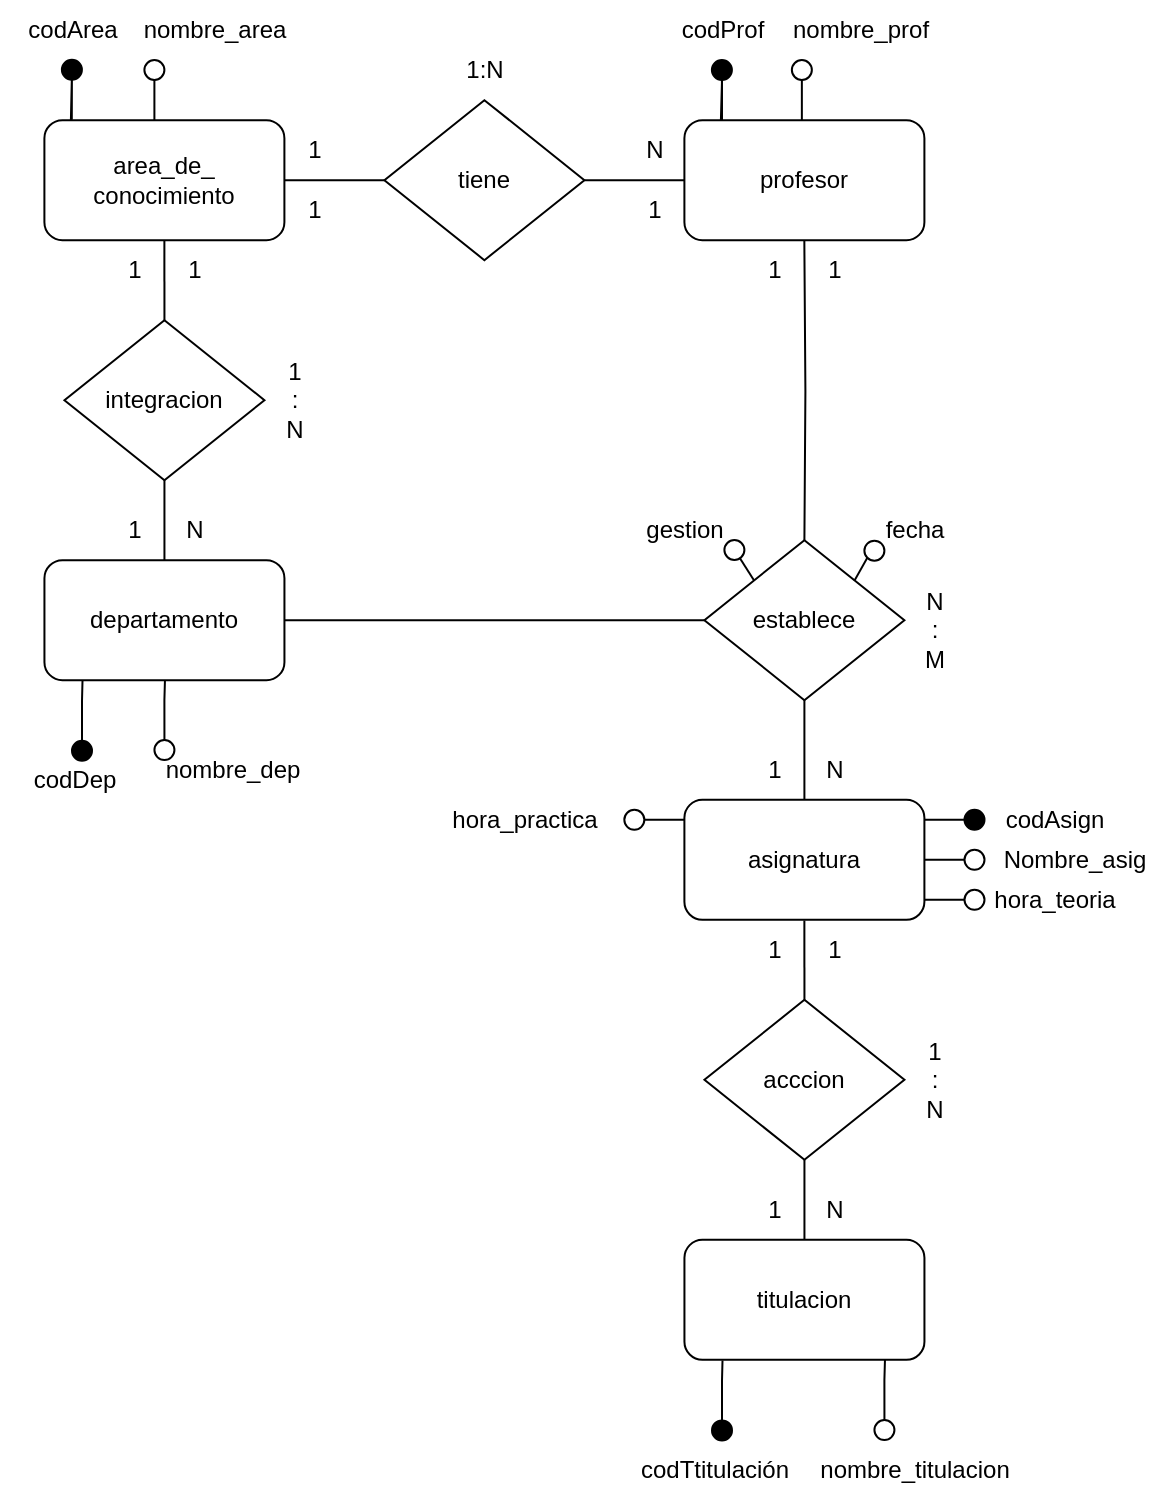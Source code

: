 <mxfile version="21.8.2" type="github">
  <diagram name="Página-1" id="WqBiyqkYGyX9POnRl44Q">
    <mxGraphModel dx="915" dy="580" grid="1" gridSize="10" guides="1" tooltips="1" connect="1" arrows="1" fold="1" page="1" pageScale="1" pageWidth="827" pageHeight="1169" math="0" shadow="0">
      <root>
        <mxCell id="0" />
        <mxCell id="1" parent="0" />
        <mxCell id="iY5ya9O0bGAfjeoqi_-0-1" value="tiene" style="rhombus;whiteSpace=wrap;html=1;" vertex="1" parent="1">
          <mxGeometry x="357.2" y="132.08" width="100" height="80" as="geometry" />
        </mxCell>
        <mxCell id="iY5ya9O0bGAfjeoqi_-0-2" style="edgeStyle=none;rounded=0;orthogonalLoop=1;jettySize=auto;html=1;exitX=1;exitY=0.5;exitDx=0;exitDy=0;entryX=0;entryY=0.5;entryDx=0;entryDy=0;endArrow=none;endFill=0;" edge="1" parent="1" source="iY5ya9O0bGAfjeoqi_-0-3" target="iY5ya9O0bGAfjeoqi_-0-1">
          <mxGeometry relative="1" as="geometry" />
        </mxCell>
        <mxCell id="iY5ya9O0bGAfjeoqi_-0-3" value="area_de_ conocimiento" style="rounded=1;whiteSpace=wrap;html=1;" vertex="1" parent="1">
          <mxGeometry x="187.2" y="142.08" width="120" height="60" as="geometry" />
        </mxCell>
        <mxCell id="iY5ya9O0bGAfjeoqi_-0-4" style="edgeStyle=none;rounded=0;orthogonalLoop=1;jettySize=auto;html=1;exitX=0;exitY=0.5;exitDx=0;exitDy=0;entryX=1;entryY=0.5;entryDx=0;entryDy=0;endArrow=none;endFill=0;" edge="1" parent="1" source="iY5ya9O0bGAfjeoqi_-0-5" target="iY5ya9O0bGAfjeoqi_-0-1">
          <mxGeometry relative="1" as="geometry" />
        </mxCell>
        <mxCell id="iY5ya9O0bGAfjeoqi_-0-5" value="profesor" style="rounded=1;whiteSpace=wrap;html=1;" vertex="1" parent="1">
          <mxGeometry x="507.2" y="142.08" width="120" height="60" as="geometry" />
        </mxCell>
        <mxCell id="iY5ya9O0bGAfjeoqi_-0-6" value="1:N" style="text;html=1;align=center;verticalAlign=middle;resizable=0;points=[];autosize=1;strokeColor=none;fillColor=none;" vertex="1" parent="1">
          <mxGeometry x="387.2" y="102.08" width="40" height="30" as="geometry" />
        </mxCell>
        <mxCell id="iY5ya9O0bGAfjeoqi_-0-7" value="1" style="text;html=1;align=center;verticalAlign=middle;resizable=0;points=[];autosize=1;strokeColor=none;fillColor=none;" vertex="1" parent="1">
          <mxGeometry x="307.2" y="142.08" width="30" height="30" as="geometry" />
        </mxCell>
        <mxCell id="iY5ya9O0bGAfjeoqi_-0-8" value="1" style="text;html=1;align=center;verticalAlign=middle;resizable=0;points=[];autosize=1;strokeColor=none;fillColor=none;" vertex="1" parent="1">
          <mxGeometry x="307.2" y="172.08" width="30" height="30" as="geometry" />
        </mxCell>
        <mxCell id="iY5ya9O0bGAfjeoqi_-0-9" value="N" style="text;html=1;align=center;verticalAlign=middle;resizable=0;points=[];autosize=1;strokeColor=none;fillColor=none;" vertex="1" parent="1">
          <mxGeometry x="477.2" y="142.08" width="30" height="30" as="geometry" />
        </mxCell>
        <mxCell id="iY5ya9O0bGAfjeoqi_-0-10" value="1" style="text;html=1;align=center;verticalAlign=middle;resizable=0;points=[];autosize=1;strokeColor=none;fillColor=none;" vertex="1" parent="1">
          <mxGeometry x="477.2" y="172.08" width="30" height="30" as="geometry" />
        </mxCell>
        <mxCell id="iY5ya9O0bGAfjeoqi_-0-11" style="edgeStyle=orthogonalEdgeStyle;rounded=0;orthogonalLoop=1;jettySize=auto;html=1;entryX=0.1;entryY=-0.032;entryDx=0;entryDy=0;entryPerimeter=0;endArrow=none;endFill=0;" edge="1" parent="1" source="iY5ya9O0bGAfjeoqi_-0-12">
          <mxGeometry relative="1" as="geometry">
            <mxPoint x="200.45" y="142" as="targetPoint" />
          </mxGeometry>
        </mxCell>
        <mxCell id="iY5ya9O0bGAfjeoqi_-0-12" value="" style="ellipse;whiteSpace=wrap;html=1;aspect=fixed;fillColor=#000;" vertex="1" parent="1">
          <mxGeometry x="195.95" y="111.92" width="10" height="10" as="geometry" />
        </mxCell>
        <mxCell id="iY5ya9O0bGAfjeoqi_-0-13" value="codArea" style="text;html=1;align=center;verticalAlign=middle;resizable=0;points=[];autosize=1;strokeColor=none;fillColor=none;" vertex="1" parent="1">
          <mxGeometry x="165.95" y="82.08" width="70" height="30" as="geometry" />
        </mxCell>
        <mxCell id="iY5ya9O0bGAfjeoqi_-0-14" style="edgeStyle=orthogonalEdgeStyle;rounded=0;orthogonalLoop=1;jettySize=auto;html=1;exitX=0.5;exitY=1;exitDx=0;exitDy=0;entryX=0.5;entryY=0;entryDx=0;entryDy=0;endArrow=none;endFill=0;" edge="1" parent="1" source="iY5ya9O0bGAfjeoqi_-0-15">
          <mxGeometry relative="1" as="geometry">
            <mxPoint x="242.2" y="142" as="targetPoint" />
          </mxGeometry>
        </mxCell>
        <mxCell id="iY5ya9O0bGAfjeoqi_-0-15" value="" style="ellipse;whiteSpace=wrap;html=1;aspect=fixed;" vertex="1" parent="1">
          <mxGeometry x="237.2" y="112" width="10" height="10" as="geometry" />
        </mxCell>
        <mxCell id="iY5ya9O0bGAfjeoqi_-0-16" value="nombre_area" style="text;html=1;align=center;verticalAlign=middle;resizable=0;points=[];autosize=1;strokeColor=none;fillColor=none;" vertex="1" parent="1">
          <mxGeometry x="227.22" y="82.08" width="90" height="30" as="geometry" />
        </mxCell>
        <mxCell id="iY5ya9O0bGAfjeoqi_-0-20" style="edgeStyle=orthogonalEdgeStyle;rounded=0;orthogonalLoop=1;jettySize=auto;html=1;entryX=0.1;entryY=-0.032;entryDx=0;entryDy=0;entryPerimeter=0;endArrow=none;endFill=0;" edge="1" parent="1" source="iY5ya9O0bGAfjeoqi_-0-21">
          <mxGeometry relative="1" as="geometry">
            <mxPoint x="525.45" y="142.08" as="targetPoint" />
          </mxGeometry>
        </mxCell>
        <mxCell id="iY5ya9O0bGAfjeoqi_-0-21" value="" style="ellipse;whiteSpace=wrap;html=1;aspect=fixed;fillColor=#000;" vertex="1" parent="1">
          <mxGeometry x="520.95" y="112" width="10" height="10" as="geometry" />
        </mxCell>
        <mxCell id="iY5ya9O0bGAfjeoqi_-0-22" value="codProf" style="text;html=1;align=center;verticalAlign=middle;resizable=0;points=[];autosize=1;strokeColor=none;fillColor=none;" vertex="1" parent="1">
          <mxGeometry x="495.95" y="82.08" width="60" height="30" as="geometry" />
        </mxCell>
        <mxCell id="iY5ya9O0bGAfjeoqi_-0-47" style="edgeStyle=orthogonalEdgeStyle;rounded=0;orthogonalLoop=1;jettySize=auto;html=1;entryX=0.5;entryY=0;entryDx=0;entryDy=0;endArrow=none;endFill=0;" edge="1" parent="1" source="iY5ya9O0bGAfjeoqi_-0-48" target="iY5ya9O0bGAfjeoqi_-0-50">
          <mxGeometry relative="1" as="geometry" />
        </mxCell>
        <mxCell id="iY5ya9O0bGAfjeoqi_-0-48" value="integracion" style="rhombus;whiteSpace=wrap;html=1;" vertex="1" parent="1">
          <mxGeometry x="197.22" y="242.08" width="100" height="80" as="geometry" />
        </mxCell>
        <mxCell id="iY5ya9O0bGAfjeoqi_-0-49" style="edgeStyle=orthogonalEdgeStyle;rounded=0;orthogonalLoop=1;jettySize=auto;html=1;entryX=0.5;entryY=0;entryDx=0;entryDy=0;endArrow=none;endFill=0;" edge="1" parent="1" target="iY5ya9O0bGAfjeoqi_-0-48">
          <mxGeometry relative="1" as="geometry">
            <mxPoint x="247.19" y="202.4" as="sourcePoint" />
          </mxGeometry>
        </mxCell>
        <mxCell id="iY5ya9O0bGAfjeoqi_-0-175" style="edgeStyle=orthogonalEdgeStyle;rounded=0;orthogonalLoop=1;jettySize=auto;html=1;entryX=0;entryY=0.5;entryDx=0;entryDy=0;endArrow=none;endFill=0;" edge="1" parent="1" source="iY5ya9O0bGAfjeoqi_-0-50" target="iY5ya9O0bGAfjeoqi_-0-84">
          <mxGeometry relative="1" as="geometry" />
        </mxCell>
        <mxCell id="iY5ya9O0bGAfjeoqi_-0-50" value="departamento" style="rounded=1;whiteSpace=wrap;html=1;" vertex="1" parent="1">
          <mxGeometry x="187.22" y="362.08" width="120" height="60" as="geometry" />
        </mxCell>
        <mxCell id="iY5ya9O0bGAfjeoqi_-0-51" value="&lt;div&gt;1&lt;/div&gt;&lt;div&gt;:&lt;/div&gt;&lt;div&gt;N&lt;/div&gt;" style="text;html=1;align=center;verticalAlign=middle;resizable=0;points=[];autosize=1;strokeColor=none;fillColor=none;" vertex="1" parent="1">
          <mxGeometry x="297.22" y="252.08" width="30" height="60" as="geometry" />
        </mxCell>
        <mxCell id="iY5ya9O0bGAfjeoqi_-0-52" value="1" style="text;html=1;align=center;verticalAlign=middle;resizable=0;points=[];autosize=1;strokeColor=none;fillColor=none;" vertex="1" parent="1">
          <mxGeometry x="247.22" y="202.08" width="30" height="30" as="geometry" />
        </mxCell>
        <mxCell id="iY5ya9O0bGAfjeoqi_-0-53" value="1" style="text;html=1;align=center;verticalAlign=middle;resizable=0;points=[];autosize=1;strokeColor=none;fillColor=none;" vertex="1" parent="1">
          <mxGeometry x="217.22" y="202.08" width="30" height="30" as="geometry" />
        </mxCell>
        <mxCell id="iY5ya9O0bGAfjeoqi_-0-54" value="N" style="text;html=1;align=center;verticalAlign=middle;resizable=0;points=[];autosize=1;strokeColor=none;fillColor=none;" vertex="1" parent="1">
          <mxGeometry x="247.22" y="332.08" width="30" height="30" as="geometry" />
        </mxCell>
        <mxCell id="iY5ya9O0bGAfjeoqi_-0-55" value="1" style="text;html=1;align=center;verticalAlign=middle;resizable=0;points=[];autosize=1;strokeColor=none;fillColor=none;" vertex="1" parent="1">
          <mxGeometry x="217.22" y="332.08" width="30" height="30" as="geometry" />
        </mxCell>
        <mxCell id="iY5ya9O0bGAfjeoqi_-0-74" style="edgeStyle=orthogonalEdgeStyle;rounded=0;orthogonalLoop=1;jettySize=auto;html=1;entryX=0.083;entryY=1;entryDx=0;entryDy=0;entryPerimeter=0;endArrow=none;endFill=0;" edge="1" parent="1" source="iY5ya9O0bGAfjeoqi_-0-75">
          <mxGeometry relative="1" as="geometry">
            <mxPoint x="206.25" y="422.36" as="targetPoint" />
          </mxGeometry>
        </mxCell>
        <mxCell id="iY5ya9O0bGAfjeoqi_-0-75" value="" style="ellipse;whiteSpace=wrap;html=1;aspect=fixed;fillColor=#000;" vertex="1" parent="1">
          <mxGeometry x="201.0" y="452.36" width="10" height="10" as="geometry" />
        </mxCell>
        <mxCell id="iY5ya9O0bGAfjeoqi_-0-76" value="codDep" style="text;html=1;align=center;verticalAlign=middle;resizable=0;points=[];autosize=1;strokeColor=none;fillColor=none;" vertex="1" parent="1">
          <mxGeometry x="172.22" y="456.92" width="60" height="30" as="geometry" />
        </mxCell>
        <mxCell id="iY5ya9O0bGAfjeoqi_-0-80" style="edgeStyle=orthogonalEdgeStyle;rounded=0;orthogonalLoop=1;jettySize=auto;html=1;entryX=0.5;entryY=1;entryDx=0;entryDy=0;endArrow=none;endFill=0;" edge="1" parent="1" source="iY5ya9O0bGAfjeoqi_-0-81">
          <mxGeometry relative="1" as="geometry">
            <mxPoint x="247.48" y="421.96" as="targetPoint" />
          </mxGeometry>
        </mxCell>
        <mxCell id="iY5ya9O0bGAfjeoqi_-0-81" value="" style="ellipse;whiteSpace=wrap;html=1;aspect=fixed;" vertex="1" parent="1">
          <mxGeometry x="242.22" y="452.04" width="10" height="10" as="geometry" />
        </mxCell>
        <mxCell id="iY5ya9O0bGAfjeoqi_-0-82" value="nombre_dep" style="text;html=1;align=center;verticalAlign=middle;resizable=0;points=[];autosize=1;strokeColor=none;fillColor=none;" vertex="1" parent="1">
          <mxGeometry x="235.95" y="452.36" width="90" height="30" as="geometry" />
        </mxCell>
        <mxCell id="iY5ya9O0bGAfjeoqi_-0-83" style="edgeStyle=orthogonalEdgeStyle;rounded=0;orthogonalLoop=1;jettySize=auto;html=1;entryX=0.5;entryY=0;entryDx=0;entryDy=0;endArrow=none;endFill=0;" edge="1" source="iY5ya9O0bGAfjeoqi_-0-84" parent="1" target="iY5ya9O0bGAfjeoqi_-0-139">
          <mxGeometry relative="1" as="geometry">
            <mxPoint x="566.98" y="476.84" as="targetPoint" />
          </mxGeometry>
        </mxCell>
        <mxCell id="iY5ya9O0bGAfjeoqi_-0-84" value="establece" style="rhombus;whiteSpace=wrap;html=1;" vertex="1" parent="1">
          <mxGeometry x="517.2" y="352.08" width="100" height="80" as="geometry" />
        </mxCell>
        <mxCell id="iY5ya9O0bGAfjeoqi_-0-85" style="edgeStyle=orthogonalEdgeStyle;rounded=0;orthogonalLoop=1;jettySize=auto;html=1;entryX=0.5;entryY=0;entryDx=0;entryDy=0;endArrow=none;endFill=0;" edge="1" target="iY5ya9O0bGAfjeoqi_-0-84" parent="1">
          <mxGeometry relative="1" as="geometry">
            <mxPoint x="567.17" y="202.4" as="sourcePoint" />
          </mxGeometry>
        </mxCell>
        <mxCell id="iY5ya9O0bGAfjeoqi_-0-86" value="&lt;div&gt;N&lt;br&gt;&lt;/div&gt;&lt;div&gt;:&lt;/div&gt;&lt;div&gt;M&lt;br&gt;&lt;/div&gt;" style="text;html=1;align=center;verticalAlign=middle;resizable=0;points=[];autosize=1;strokeColor=none;fillColor=none;" vertex="1" parent="1">
          <mxGeometry x="617.2" y="366.92" width="30" height="60" as="geometry" />
        </mxCell>
        <mxCell id="iY5ya9O0bGAfjeoqi_-0-87" value="1" style="text;html=1;align=center;verticalAlign=middle;resizable=0;points=[];autosize=1;strokeColor=none;fillColor=none;" vertex="1" parent="1">
          <mxGeometry x="567.2" y="202.08" width="30" height="30" as="geometry" />
        </mxCell>
        <mxCell id="iY5ya9O0bGAfjeoqi_-0-88" value="1" style="text;html=1;align=center;verticalAlign=middle;resizable=0;points=[];autosize=1;strokeColor=none;fillColor=none;" vertex="1" parent="1">
          <mxGeometry x="537.2" y="202.08" width="30" height="30" as="geometry" />
        </mxCell>
        <mxCell id="iY5ya9O0bGAfjeoqi_-0-89" value="N" style="text;html=1;align=center;verticalAlign=middle;resizable=0;points=[];autosize=1;strokeColor=none;fillColor=none;" vertex="1" parent="1">
          <mxGeometry x="567.2" y="451.92" width="30" height="30" as="geometry" />
        </mxCell>
        <mxCell id="iY5ya9O0bGAfjeoqi_-0-90" value="1" style="text;html=1;align=center;verticalAlign=middle;resizable=0;points=[];autosize=1;strokeColor=none;fillColor=none;rotation=0;" vertex="1" parent="1">
          <mxGeometry x="537.22" y="452.36" width="30" height="30" as="geometry" />
        </mxCell>
        <mxCell id="iY5ya9O0bGAfjeoqi_-0-139" value="asignatura" style="rounded=1;whiteSpace=wrap;html=1;" vertex="1" parent="1">
          <mxGeometry x="507.2" y="481.92" width="120" height="60" as="geometry" />
        </mxCell>
        <mxCell id="iY5ya9O0bGAfjeoqi_-0-142" value="" style="ellipse;whiteSpace=wrap;html=1;aspect=fixed;" vertex="1" parent="1">
          <mxGeometry x="477.17" y="486.92" width="10" height="10" as="geometry" />
        </mxCell>
        <mxCell id="iY5ya9O0bGAfjeoqi_-0-149" style="edgeStyle=orthogonalEdgeStyle;rounded=0;orthogonalLoop=1;jettySize=auto;html=1;exitX=0;exitY=0.5;exitDx=0;exitDy=0;entryX=1;entryY=0.085;entryDx=0;entryDy=0;entryPerimeter=0;endArrow=none;endFill=0;" edge="1" parent="1">
          <mxGeometry relative="1" as="geometry">
            <mxPoint x="507.17" y="491.92" as="sourcePoint" />
            <mxPoint x="487.17" y="491.92" as="targetPoint" />
          </mxGeometry>
        </mxCell>
        <mxCell id="iY5ya9O0bGAfjeoqi_-0-150" style="edgeStyle=orthogonalEdgeStyle;rounded=0;orthogonalLoop=1;jettySize=auto;html=1;entryX=0.5;entryY=0;entryDx=0;entryDy=0;endArrow=none;endFill=0;" edge="1" source="iY5ya9O0bGAfjeoqi_-0-151" target="iY5ya9O0bGAfjeoqi_-0-153" parent="1">
          <mxGeometry relative="1" as="geometry" />
        </mxCell>
        <mxCell id="iY5ya9O0bGAfjeoqi_-0-151" value="acccion" style="rhombus;whiteSpace=wrap;html=1;" vertex="1" parent="1">
          <mxGeometry x="517.22" y="581.92" width="100" height="80" as="geometry" />
        </mxCell>
        <mxCell id="iY5ya9O0bGAfjeoqi_-0-152" style="edgeStyle=orthogonalEdgeStyle;rounded=0;orthogonalLoop=1;jettySize=auto;html=1;entryX=0.5;entryY=0;entryDx=0;entryDy=0;endArrow=none;endFill=0;" edge="1" target="iY5ya9O0bGAfjeoqi_-0-151" parent="1">
          <mxGeometry relative="1" as="geometry">
            <mxPoint x="567.19" y="542.24" as="sourcePoint" />
          </mxGeometry>
        </mxCell>
        <mxCell id="iY5ya9O0bGAfjeoqi_-0-153" value="titulacion" style="rounded=1;whiteSpace=wrap;html=1;" vertex="1" parent="1">
          <mxGeometry x="507.22" y="701.92" width="120" height="60" as="geometry" />
        </mxCell>
        <mxCell id="iY5ya9O0bGAfjeoqi_-0-154" value="&lt;div&gt;1&lt;/div&gt;&lt;div&gt;:&lt;/div&gt;&lt;div&gt;N&lt;/div&gt;" style="text;html=1;align=center;verticalAlign=middle;resizable=0;points=[];autosize=1;strokeColor=none;fillColor=none;" vertex="1" parent="1">
          <mxGeometry x="617.22" y="591.92" width="30" height="60" as="geometry" />
        </mxCell>
        <mxCell id="iY5ya9O0bGAfjeoqi_-0-155" value="1" style="text;html=1;align=center;verticalAlign=middle;resizable=0;points=[];autosize=1;strokeColor=none;fillColor=none;" vertex="1" parent="1">
          <mxGeometry x="567.22" y="541.92" width="30" height="30" as="geometry" />
        </mxCell>
        <mxCell id="iY5ya9O0bGAfjeoqi_-0-156" value="1" style="text;html=1;align=center;verticalAlign=middle;resizable=0;points=[];autosize=1;strokeColor=none;fillColor=none;" vertex="1" parent="1">
          <mxGeometry x="537.22" y="541.92" width="30" height="30" as="geometry" />
        </mxCell>
        <mxCell id="iY5ya9O0bGAfjeoqi_-0-157" value="N" style="text;html=1;align=center;verticalAlign=middle;resizable=0;points=[];autosize=1;strokeColor=none;fillColor=none;" vertex="1" parent="1">
          <mxGeometry x="567.22" y="671.92" width="30" height="30" as="geometry" />
        </mxCell>
        <mxCell id="iY5ya9O0bGAfjeoqi_-0-158" value="1" style="text;html=1;align=center;verticalAlign=middle;resizable=0;points=[];autosize=1;strokeColor=none;fillColor=none;" vertex="1" parent="1">
          <mxGeometry x="537.22" y="671.92" width="30" height="30" as="geometry" />
        </mxCell>
        <mxCell id="iY5ya9O0bGAfjeoqi_-0-164" value="nombre_titulacion" style="text;html=1;align=center;verticalAlign=middle;resizable=0;points=[];autosize=1;strokeColor=none;fillColor=none;" vertex="1" parent="1">
          <mxGeometry x="562.2" y="802.2" width="120" height="30" as="geometry" />
        </mxCell>
        <mxCell id="iY5ya9O0bGAfjeoqi_-0-165" value="codTtitulación" style="text;html=1;align=center;verticalAlign=middle;resizable=0;points=[];autosize=1;strokeColor=none;fillColor=none;" vertex="1" parent="1">
          <mxGeometry x="472.2" y="802.2" width="100" height="30" as="geometry" />
        </mxCell>
        <mxCell id="iY5ya9O0bGAfjeoqi_-0-168" style="edgeStyle=orthogonalEdgeStyle;rounded=0;orthogonalLoop=1;jettySize=auto;html=1;entryX=0.083;entryY=1;entryDx=0;entryDy=0;entryPerimeter=0;endArrow=none;endFill=0;" edge="1" source="iY5ya9O0bGAfjeoqi_-0-169" parent="1">
          <mxGeometry relative="1" as="geometry">
            <mxPoint x="526.25" y="762.2" as="targetPoint" />
          </mxGeometry>
        </mxCell>
        <mxCell id="iY5ya9O0bGAfjeoqi_-0-169" value="" style="ellipse;whiteSpace=wrap;html=1;aspect=fixed;fillColor=#000;" vertex="1" parent="1">
          <mxGeometry x="521.0" y="792.2" width="10" height="10" as="geometry" />
        </mxCell>
        <mxCell id="iY5ya9O0bGAfjeoqi_-0-170" style="edgeStyle=orthogonalEdgeStyle;rounded=0;orthogonalLoop=1;jettySize=auto;html=1;entryX=0.5;entryY=1;entryDx=0;entryDy=0;endArrow=none;endFill=0;" edge="1" source="iY5ya9O0bGAfjeoqi_-0-171" parent="1">
          <mxGeometry relative="1" as="geometry">
            <mxPoint x="607.48" y="761.96" as="targetPoint" />
          </mxGeometry>
        </mxCell>
        <mxCell id="iY5ya9O0bGAfjeoqi_-0-171" value="" style="ellipse;whiteSpace=wrap;html=1;aspect=fixed;" vertex="1" parent="1">
          <mxGeometry x="602.22" y="792.04" width="10" height="10" as="geometry" />
        </mxCell>
        <mxCell id="iY5ya9O0bGAfjeoqi_-0-174" value="hora_practica" style="text;html=1;align=center;verticalAlign=middle;resizable=0;points=[];autosize=1;strokeColor=none;fillColor=none;" vertex="1" parent="1">
          <mxGeometry x="377.2" y="476.92" width="100" height="30" as="geometry" />
        </mxCell>
        <mxCell id="iY5ya9O0bGAfjeoqi_-0-213" style="edgeStyle=orthogonalEdgeStyle;rounded=0;orthogonalLoop=1;jettySize=auto;html=1;exitX=0;exitY=0.5;exitDx=0;exitDy=0;entryX=1;entryY=0.085;entryDx=0;entryDy=0;entryPerimeter=0;endArrow=none;endFill=0;" edge="1" parent="1" source="iY5ya9O0bGAfjeoqi_-0-214">
          <mxGeometry relative="1" as="geometry">
            <mxPoint x="627.25" y="491.92" as="targetPoint" />
          </mxGeometry>
        </mxCell>
        <mxCell id="iY5ya9O0bGAfjeoqi_-0-214" value="" style="ellipse;whiteSpace=wrap;html=1;aspect=fixed;fillColor=#000000;" vertex="1" parent="1">
          <mxGeometry x="647.25" y="486.92" width="10" height="10" as="geometry" />
        </mxCell>
        <mxCell id="iY5ya9O0bGAfjeoqi_-0-215" value="codAsign" style="text;html=1;align=center;verticalAlign=middle;resizable=0;points=[];autosize=1;strokeColor=none;fillColor=none;" vertex="1" parent="1">
          <mxGeometry x="657.25" y="476.92" width="70" height="30" as="geometry" />
        </mxCell>
        <mxCell id="iY5ya9O0bGAfjeoqi_-0-216" style="edgeStyle=orthogonalEdgeStyle;rounded=0;orthogonalLoop=1;jettySize=auto;html=1;entryX=1.003;entryY=0.421;entryDx=0;entryDy=0;entryPerimeter=0;endArrow=none;endFill=0;" edge="1" parent="1" source="iY5ya9O0bGAfjeoqi_-0-217">
          <mxGeometry relative="1" as="geometry">
            <mxPoint x="627.25" y="511.92" as="targetPoint" />
          </mxGeometry>
        </mxCell>
        <mxCell id="iY5ya9O0bGAfjeoqi_-0-217" value="" style="ellipse;whiteSpace=wrap;html=1;aspect=fixed;" vertex="1" parent="1">
          <mxGeometry x="647.25" y="506.92" width="10" height="10" as="geometry" />
        </mxCell>
        <mxCell id="iY5ya9O0bGAfjeoqi_-0-218" style="edgeStyle=orthogonalEdgeStyle;rounded=0;orthogonalLoop=1;jettySize=auto;html=1;entryX=1;entryY=0.75;entryDx=0;entryDy=0;endArrow=none;endFill=0;" edge="1" parent="1" source="iY5ya9O0bGAfjeoqi_-0-219">
          <mxGeometry relative="1" as="geometry">
            <mxPoint x="627.25" y="531.92" as="targetPoint" />
          </mxGeometry>
        </mxCell>
        <mxCell id="iY5ya9O0bGAfjeoqi_-0-219" value="" style="ellipse;whiteSpace=wrap;html=1;aspect=fixed;" vertex="1" parent="1">
          <mxGeometry x="647.25" y="526.92" width="10" height="10" as="geometry" />
        </mxCell>
        <mxCell id="iY5ya9O0bGAfjeoqi_-0-220" value="Nombre_asig" style="text;html=1;align=center;verticalAlign=middle;resizable=0;points=[];autosize=1;strokeColor=none;fillColor=none;" vertex="1" parent="1">
          <mxGeometry x="657.2" y="496.92" width="90" height="30" as="geometry" />
        </mxCell>
        <mxCell id="iY5ya9O0bGAfjeoqi_-0-221" value="hora_teoria" style="text;html=1;align=center;verticalAlign=middle;resizable=0;points=[];autosize=1;strokeColor=none;fillColor=none;" vertex="1" parent="1">
          <mxGeometry x="652.25" y="516.92" width="80" height="30" as="geometry" />
        </mxCell>
        <mxCell id="iY5ya9O0bGAfjeoqi_-0-222" style="rounded=0;orthogonalLoop=1;jettySize=auto;html=1;exitX=0;exitY=1;exitDx=0;exitDy=0;entryX=1;entryY=0;entryDx=0;entryDy=0;endArrow=none;endFill=0;" edge="1" parent="1" source="iY5ya9O0bGAfjeoqi_-0-223">
          <mxGeometry relative="1" as="geometry">
            <mxPoint x="592.2" y="372.36" as="targetPoint" />
          </mxGeometry>
        </mxCell>
        <mxCell id="iY5ya9O0bGAfjeoqi_-0-223" value="" style="ellipse;whiteSpace=wrap;html=1;aspect=fixed;" vertex="1" parent="1">
          <mxGeometry x="597.2" y="352.36" width="10" height="10" as="geometry" />
        </mxCell>
        <mxCell id="iY5ya9O0bGAfjeoqi_-0-226" value="fecha" style="text;html=1;align=center;verticalAlign=middle;resizable=0;points=[];autosize=1;strokeColor=none;fillColor=none;" vertex="1" parent="1">
          <mxGeometry x="597.2" y="332" width="50" height="30" as="geometry" />
        </mxCell>
        <mxCell id="iY5ya9O0bGAfjeoqi_-0-228" value="" style="ellipse;whiteSpace=wrap;html=1;aspect=fixed;" vertex="1" parent="1">
          <mxGeometry x="527.2" y="352" width="10" height="10" as="geometry" />
        </mxCell>
        <mxCell id="iY5ya9O0bGAfjeoqi_-0-229" value="gestion" style="text;html=1;align=center;verticalAlign=middle;resizable=0;points=[];autosize=1;strokeColor=none;fillColor=none;" vertex="1" parent="1">
          <mxGeometry x="477.2" y="332" width="60" height="30" as="geometry" />
        </mxCell>
        <mxCell id="iY5ya9O0bGAfjeoqi_-0-230" style="rounded=0;orthogonalLoop=1;jettySize=auto;html=1;entryX=1;entryY=1;entryDx=0;entryDy=0;endArrow=none;endFill=0;" edge="1" parent="1">
          <mxGeometry relative="1" as="geometry">
            <mxPoint x="541.97" y="372.16" as="sourcePoint" />
            <mxPoint x="534.97" y="361.16" as="targetPoint" />
          </mxGeometry>
        </mxCell>
        <mxCell id="iY5ya9O0bGAfjeoqi_-0-231" style="edgeStyle=orthogonalEdgeStyle;rounded=0;orthogonalLoop=1;jettySize=auto;html=1;exitX=0.5;exitY=1;exitDx=0;exitDy=0;entryX=0.5;entryY=0;entryDx=0;entryDy=0;endArrow=none;endFill=0;" edge="1" source="iY5ya9O0bGAfjeoqi_-0-232" parent="1">
          <mxGeometry relative="1" as="geometry">
            <mxPoint x="565.93" y="142" as="targetPoint" />
          </mxGeometry>
        </mxCell>
        <mxCell id="iY5ya9O0bGAfjeoqi_-0-232" value="" style="ellipse;whiteSpace=wrap;html=1;aspect=fixed;" vertex="1" parent="1">
          <mxGeometry x="560.93" y="112" width="10" height="10" as="geometry" />
        </mxCell>
        <mxCell id="iY5ya9O0bGAfjeoqi_-0-233" value="nombre_prof" style="text;html=1;align=center;verticalAlign=middle;resizable=0;points=[];autosize=1;strokeColor=none;fillColor=none;" vertex="1" parent="1">
          <mxGeometry x="550" y="82.08" width="90" height="30" as="geometry" />
        </mxCell>
      </root>
    </mxGraphModel>
  </diagram>
</mxfile>
